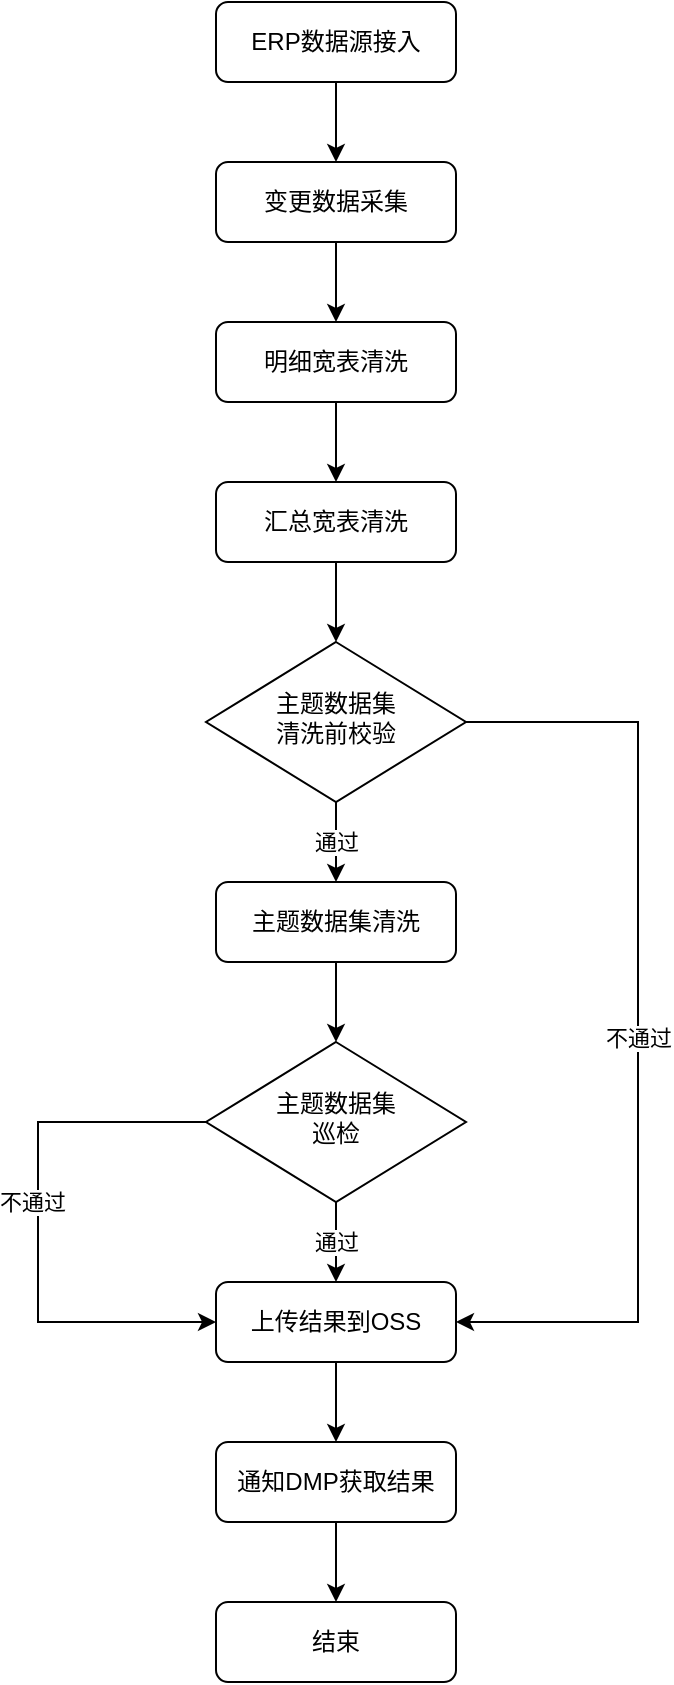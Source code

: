 <mxfile version="13.1.1" type="device"><diagram id="C5RBs43oDa-KdzZeNtuy" name="Page-1"><mxGraphModel dx="1186" dy="788" grid="1" gridSize="10" guides="1" tooltips="1" connect="1" arrows="1" fold="1" page="1" pageScale="1" pageWidth="1600" pageHeight="1000" math="0" shadow="0"><root><mxCell id="WIyWlLk6GJQsqaUBKTNV-0"/><mxCell id="WIyWlLk6GJQsqaUBKTNV-1" parent="WIyWlLk6GJQsqaUBKTNV-0"/><mxCell id="uJdEBynMwzkVVgkicwkl-2" value="" style="edgeStyle=orthogonalEdgeStyle;rounded=0;orthogonalLoop=1;jettySize=auto;html=1;" edge="1" parent="WIyWlLk6GJQsqaUBKTNV-1" source="uJdEBynMwzkVVgkicwkl-0" target="uJdEBynMwzkVVgkicwkl-1"><mxGeometry relative="1" as="geometry"/></mxCell><mxCell id="uJdEBynMwzkVVgkicwkl-0" value="ERP数据源接入" style="rounded=1;whiteSpace=wrap;html=1;fontSize=12;glass=0;strokeWidth=1;shadow=0;" vertex="1" parent="WIyWlLk6GJQsqaUBKTNV-1"><mxGeometry x="779" y="80" width="120" height="40" as="geometry"/></mxCell><mxCell id="uJdEBynMwzkVVgkicwkl-4" value="" style="edgeStyle=orthogonalEdgeStyle;rounded=0;orthogonalLoop=1;jettySize=auto;html=1;" edge="1" parent="WIyWlLk6GJQsqaUBKTNV-1" source="uJdEBynMwzkVVgkicwkl-1" target="uJdEBynMwzkVVgkicwkl-3"><mxGeometry relative="1" as="geometry"/></mxCell><mxCell id="uJdEBynMwzkVVgkicwkl-1" value="变更数据采集" style="rounded=1;whiteSpace=wrap;html=1;fontSize=12;glass=0;strokeWidth=1;shadow=0;" vertex="1" parent="WIyWlLk6GJQsqaUBKTNV-1"><mxGeometry x="779" y="160" width="120" height="40" as="geometry"/></mxCell><mxCell id="uJdEBynMwzkVVgkicwkl-6" value="" style="edgeStyle=orthogonalEdgeStyle;rounded=0;orthogonalLoop=1;jettySize=auto;html=1;" edge="1" parent="WIyWlLk6GJQsqaUBKTNV-1" source="uJdEBynMwzkVVgkicwkl-3" target="uJdEBynMwzkVVgkicwkl-5"><mxGeometry relative="1" as="geometry"/></mxCell><mxCell id="uJdEBynMwzkVVgkicwkl-3" value="明细宽表清洗" style="rounded=1;whiteSpace=wrap;html=1;fontSize=12;glass=0;strokeWidth=1;shadow=0;" vertex="1" parent="WIyWlLk6GJQsqaUBKTNV-1"><mxGeometry x="779" y="240" width="120" height="40" as="geometry"/></mxCell><mxCell id="uJdEBynMwzkVVgkicwkl-11" value="" style="edgeStyle=orthogonalEdgeStyle;rounded=0;orthogonalLoop=1;jettySize=auto;html=1;" edge="1" parent="WIyWlLk6GJQsqaUBKTNV-1" source="uJdEBynMwzkVVgkicwkl-5" target="uJdEBynMwzkVVgkicwkl-9"><mxGeometry relative="1" as="geometry"/></mxCell><mxCell id="uJdEBynMwzkVVgkicwkl-5" value="汇总宽表清洗" style="rounded=1;whiteSpace=wrap;html=1;fontSize=12;glass=0;strokeWidth=1;shadow=0;" vertex="1" parent="WIyWlLk6GJQsqaUBKTNV-1"><mxGeometry x="779" y="320" width="120" height="40" as="geometry"/></mxCell><mxCell id="uJdEBynMwzkVVgkicwkl-17" value="通过" style="edgeStyle=orthogonalEdgeStyle;rounded=0;orthogonalLoop=1;jettySize=auto;html=1;" edge="1" parent="WIyWlLk6GJQsqaUBKTNV-1" source="uJdEBynMwzkVVgkicwkl-9" target="uJdEBynMwzkVVgkicwkl-12"><mxGeometry relative="1" as="geometry"/></mxCell><mxCell id="uJdEBynMwzkVVgkicwkl-24" value="" style="edgeStyle=elbowEdgeStyle;rounded=0;orthogonalLoop=1;jettySize=auto;elbow=horizontal;html=1;entryX=1;entryY=0.5;entryDx=0;entryDy=0;exitX=1;exitY=0.5;exitDx=0;exitDy=0;" edge="1" parent="WIyWlLk6GJQsqaUBKTNV-1" source="uJdEBynMwzkVVgkicwkl-9" target="uJdEBynMwzkVVgkicwkl-14"><mxGeometry relative="1" as="geometry"><mxPoint x="1230" y="670" as="targetPoint"/><Array as="points"><mxPoint x="990" y="590"/></Array></mxGeometry></mxCell><mxCell id="uJdEBynMwzkVVgkicwkl-25" value="不通过" style="edgeLabel;html=1;align=center;verticalAlign=middle;resizable=0;points=[];" vertex="1" connectable="0" parent="uJdEBynMwzkVVgkicwkl-24"><mxGeometry x="0.021" relative="1" as="geometry"><mxPoint as="offset"/></mxGeometry></mxCell><mxCell id="uJdEBynMwzkVVgkicwkl-9" value="主题数据集&lt;br&gt;清洗前校验" style="rhombus;whiteSpace=wrap;html=1;shadow=0;fontFamily=Helvetica;fontSize=12;align=center;strokeWidth=1;spacing=6;spacingTop=-4;" vertex="1" parent="WIyWlLk6GJQsqaUBKTNV-1"><mxGeometry x="774" y="400" width="130" height="80" as="geometry"/></mxCell><mxCell id="uJdEBynMwzkVVgkicwkl-18" value="" style="edgeStyle=orthogonalEdgeStyle;rounded=0;orthogonalLoop=1;jettySize=auto;html=1;" edge="1" parent="WIyWlLk6GJQsqaUBKTNV-1" source="uJdEBynMwzkVVgkicwkl-12" target="uJdEBynMwzkVVgkicwkl-13"><mxGeometry relative="1" as="geometry"/></mxCell><mxCell id="uJdEBynMwzkVVgkicwkl-12" value="主题数据集清洗" style="rounded=1;whiteSpace=wrap;html=1;fontSize=12;glass=0;strokeWidth=1;shadow=0;" vertex="1" parent="WIyWlLk6GJQsqaUBKTNV-1"><mxGeometry x="779" y="520" width="120" height="40" as="geometry"/></mxCell><mxCell id="uJdEBynMwzkVVgkicwkl-19" value="通过" style="edgeStyle=orthogonalEdgeStyle;rounded=0;orthogonalLoop=1;jettySize=auto;html=1;" edge="1" parent="WIyWlLk6GJQsqaUBKTNV-1" source="uJdEBynMwzkVVgkicwkl-13" target="uJdEBynMwzkVVgkicwkl-14"><mxGeometry relative="1" as="geometry"/></mxCell><mxCell id="uJdEBynMwzkVVgkicwkl-27" value="" style="edgeStyle=elbowEdgeStyle;rounded=0;orthogonalLoop=1;jettySize=auto;elbow=vertical;html=1;entryX=0;entryY=0.5;entryDx=0;entryDy=0;" edge="1" parent="WIyWlLk6GJQsqaUBKTNV-1" source="uJdEBynMwzkVVgkicwkl-13" target="uJdEBynMwzkVVgkicwkl-14"><mxGeometry relative="1" as="geometry"><mxPoint x="984" y="640" as="targetPoint"/><Array as="points"><mxPoint x="690" y="750"/></Array></mxGeometry></mxCell><mxCell id="uJdEBynMwzkVVgkicwkl-28" value="不通过" style="edgeLabel;html=1;align=center;verticalAlign=middle;resizable=0;points=[];" vertex="1" connectable="0" parent="uJdEBynMwzkVVgkicwkl-27"><mxGeometry x="-0.262" y="-3" relative="1" as="geometry"><mxPoint y="23" as="offset"/></mxGeometry></mxCell><mxCell id="uJdEBynMwzkVVgkicwkl-13" value="主题数据集&lt;br&gt;巡检" style="rhombus;whiteSpace=wrap;html=1;shadow=0;fontFamily=Helvetica;fontSize=12;align=center;strokeWidth=1;spacing=6;spacingTop=-4;" vertex="1" parent="WIyWlLk6GJQsqaUBKTNV-1"><mxGeometry x="774" y="600" width="130" height="80" as="geometry"/></mxCell><mxCell id="uJdEBynMwzkVVgkicwkl-20" value="" style="edgeStyle=orthogonalEdgeStyle;rounded=0;orthogonalLoop=1;jettySize=auto;html=1;" edge="1" parent="WIyWlLk6GJQsqaUBKTNV-1" source="uJdEBynMwzkVVgkicwkl-14" target="uJdEBynMwzkVVgkicwkl-15"><mxGeometry relative="1" as="geometry"/></mxCell><mxCell id="uJdEBynMwzkVVgkicwkl-14" value="上传结果到OSS" style="rounded=1;whiteSpace=wrap;html=1;fontSize=12;glass=0;strokeWidth=1;shadow=0;" vertex="1" parent="WIyWlLk6GJQsqaUBKTNV-1"><mxGeometry x="779" y="720" width="120" height="40" as="geometry"/></mxCell><mxCell id="uJdEBynMwzkVVgkicwkl-21" value="" style="edgeStyle=orthogonalEdgeStyle;rounded=0;orthogonalLoop=1;jettySize=auto;html=1;" edge="1" parent="WIyWlLk6GJQsqaUBKTNV-1" source="uJdEBynMwzkVVgkicwkl-15" target="uJdEBynMwzkVVgkicwkl-16"><mxGeometry relative="1" as="geometry"/></mxCell><mxCell id="uJdEBynMwzkVVgkicwkl-15" value="通知DMP获取结果" style="rounded=1;whiteSpace=wrap;html=1;fontSize=12;glass=0;strokeWidth=1;shadow=0;" vertex="1" parent="WIyWlLk6GJQsqaUBKTNV-1"><mxGeometry x="779" y="800" width="120" height="40" as="geometry"/></mxCell><mxCell id="uJdEBynMwzkVVgkicwkl-16" value="结束" style="rounded=1;whiteSpace=wrap;html=1;fontSize=12;glass=0;strokeWidth=1;shadow=0;" vertex="1" parent="WIyWlLk6GJQsqaUBKTNV-1"><mxGeometry x="779" y="880" width="120" height="40" as="geometry"/></mxCell></root></mxGraphModel></diagram></mxfile>